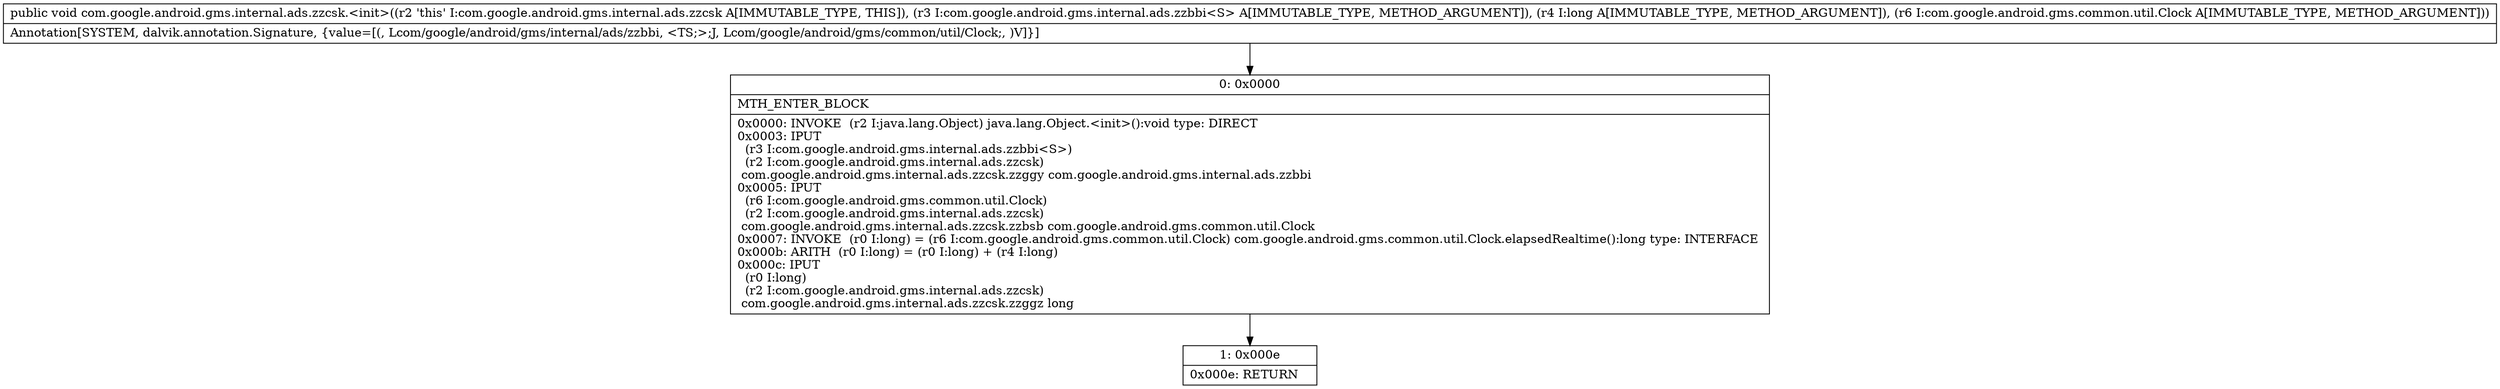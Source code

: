 digraph "CFG forcom.google.android.gms.internal.ads.zzcsk.\<init\>(Lcom\/google\/android\/gms\/internal\/ads\/zzbbi;JLcom\/google\/android\/gms\/common\/util\/Clock;)V" {
Node_0 [shape=record,label="{0\:\ 0x0000|MTH_ENTER_BLOCK\l|0x0000: INVOKE  (r2 I:java.lang.Object) java.lang.Object.\<init\>():void type: DIRECT \l0x0003: IPUT  \l  (r3 I:com.google.android.gms.internal.ads.zzbbi\<S\>)\l  (r2 I:com.google.android.gms.internal.ads.zzcsk)\l com.google.android.gms.internal.ads.zzcsk.zzggy com.google.android.gms.internal.ads.zzbbi \l0x0005: IPUT  \l  (r6 I:com.google.android.gms.common.util.Clock)\l  (r2 I:com.google.android.gms.internal.ads.zzcsk)\l com.google.android.gms.internal.ads.zzcsk.zzbsb com.google.android.gms.common.util.Clock \l0x0007: INVOKE  (r0 I:long) = (r6 I:com.google.android.gms.common.util.Clock) com.google.android.gms.common.util.Clock.elapsedRealtime():long type: INTERFACE \l0x000b: ARITH  (r0 I:long) = (r0 I:long) + (r4 I:long) \l0x000c: IPUT  \l  (r0 I:long)\l  (r2 I:com.google.android.gms.internal.ads.zzcsk)\l com.google.android.gms.internal.ads.zzcsk.zzggz long \l}"];
Node_1 [shape=record,label="{1\:\ 0x000e|0x000e: RETURN   \l}"];
MethodNode[shape=record,label="{public void com.google.android.gms.internal.ads.zzcsk.\<init\>((r2 'this' I:com.google.android.gms.internal.ads.zzcsk A[IMMUTABLE_TYPE, THIS]), (r3 I:com.google.android.gms.internal.ads.zzbbi\<S\> A[IMMUTABLE_TYPE, METHOD_ARGUMENT]), (r4 I:long A[IMMUTABLE_TYPE, METHOD_ARGUMENT]), (r6 I:com.google.android.gms.common.util.Clock A[IMMUTABLE_TYPE, METHOD_ARGUMENT]))  | Annotation[SYSTEM, dalvik.annotation.Signature, \{value=[(, Lcom\/google\/android\/gms\/internal\/ads\/zzbbi, \<TS;\>;J, Lcom\/google\/android\/gms\/common\/util\/Clock;, )V]\}]\l}"];
MethodNode -> Node_0;
Node_0 -> Node_1;
}

